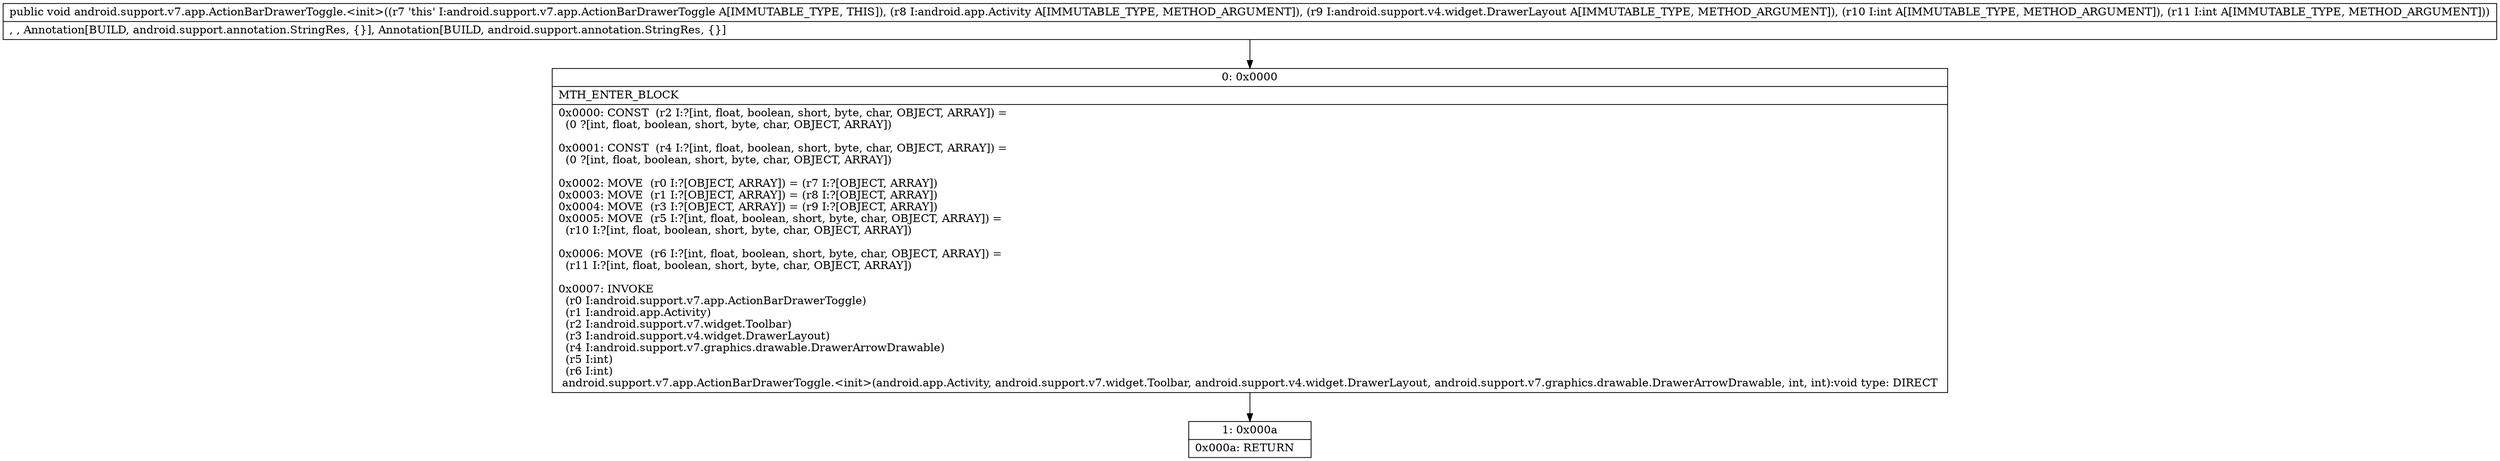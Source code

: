 digraph "CFG forandroid.support.v7.app.ActionBarDrawerToggle.\<init\>(Landroid\/app\/Activity;Landroid\/support\/v4\/widget\/DrawerLayout;II)V" {
Node_0 [shape=record,label="{0\:\ 0x0000|MTH_ENTER_BLOCK\l|0x0000: CONST  (r2 I:?[int, float, boolean, short, byte, char, OBJECT, ARRAY]) = \l  (0 ?[int, float, boolean, short, byte, char, OBJECT, ARRAY])\l \l0x0001: CONST  (r4 I:?[int, float, boolean, short, byte, char, OBJECT, ARRAY]) = \l  (0 ?[int, float, boolean, short, byte, char, OBJECT, ARRAY])\l \l0x0002: MOVE  (r0 I:?[OBJECT, ARRAY]) = (r7 I:?[OBJECT, ARRAY]) \l0x0003: MOVE  (r1 I:?[OBJECT, ARRAY]) = (r8 I:?[OBJECT, ARRAY]) \l0x0004: MOVE  (r3 I:?[OBJECT, ARRAY]) = (r9 I:?[OBJECT, ARRAY]) \l0x0005: MOVE  (r5 I:?[int, float, boolean, short, byte, char, OBJECT, ARRAY]) = \l  (r10 I:?[int, float, boolean, short, byte, char, OBJECT, ARRAY])\l \l0x0006: MOVE  (r6 I:?[int, float, boolean, short, byte, char, OBJECT, ARRAY]) = \l  (r11 I:?[int, float, boolean, short, byte, char, OBJECT, ARRAY])\l \l0x0007: INVOKE  \l  (r0 I:android.support.v7.app.ActionBarDrawerToggle)\l  (r1 I:android.app.Activity)\l  (r2 I:android.support.v7.widget.Toolbar)\l  (r3 I:android.support.v4.widget.DrawerLayout)\l  (r4 I:android.support.v7.graphics.drawable.DrawerArrowDrawable)\l  (r5 I:int)\l  (r6 I:int)\l android.support.v7.app.ActionBarDrawerToggle.\<init\>(android.app.Activity, android.support.v7.widget.Toolbar, android.support.v4.widget.DrawerLayout, android.support.v7.graphics.drawable.DrawerArrowDrawable, int, int):void type: DIRECT \l}"];
Node_1 [shape=record,label="{1\:\ 0x000a|0x000a: RETURN   \l}"];
MethodNode[shape=record,label="{public void android.support.v7.app.ActionBarDrawerToggle.\<init\>((r7 'this' I:android.support.v7.app.ActionBarDrawerToggle A[IMMUTABLE_TYPE, THIS]), (r8 I:android.app.Activity A[IMMUTABLE_TYPE, METHOD_ARGUMENT]), (r9 I:android.support.v4.widget.DrawerLayout A[IMMUTABLE_TYPE, METHOD_ARGUMENT]), (r10 I:int A[IMMUTABLE_TYPE, METHOD_ARGUMENT]), (r11 I:int A[IMMUTABLE_TYPE, METHOD_ARGUMENT]))  | , , Annotation[BUILD, android.support.annotation.StringRes, \{\}], Annotation[BUILD, android.support.annotation.StringRes, \{\}]\l}"];
MethodNode -> Node_0;
Node_0 -> Node_1;
}

